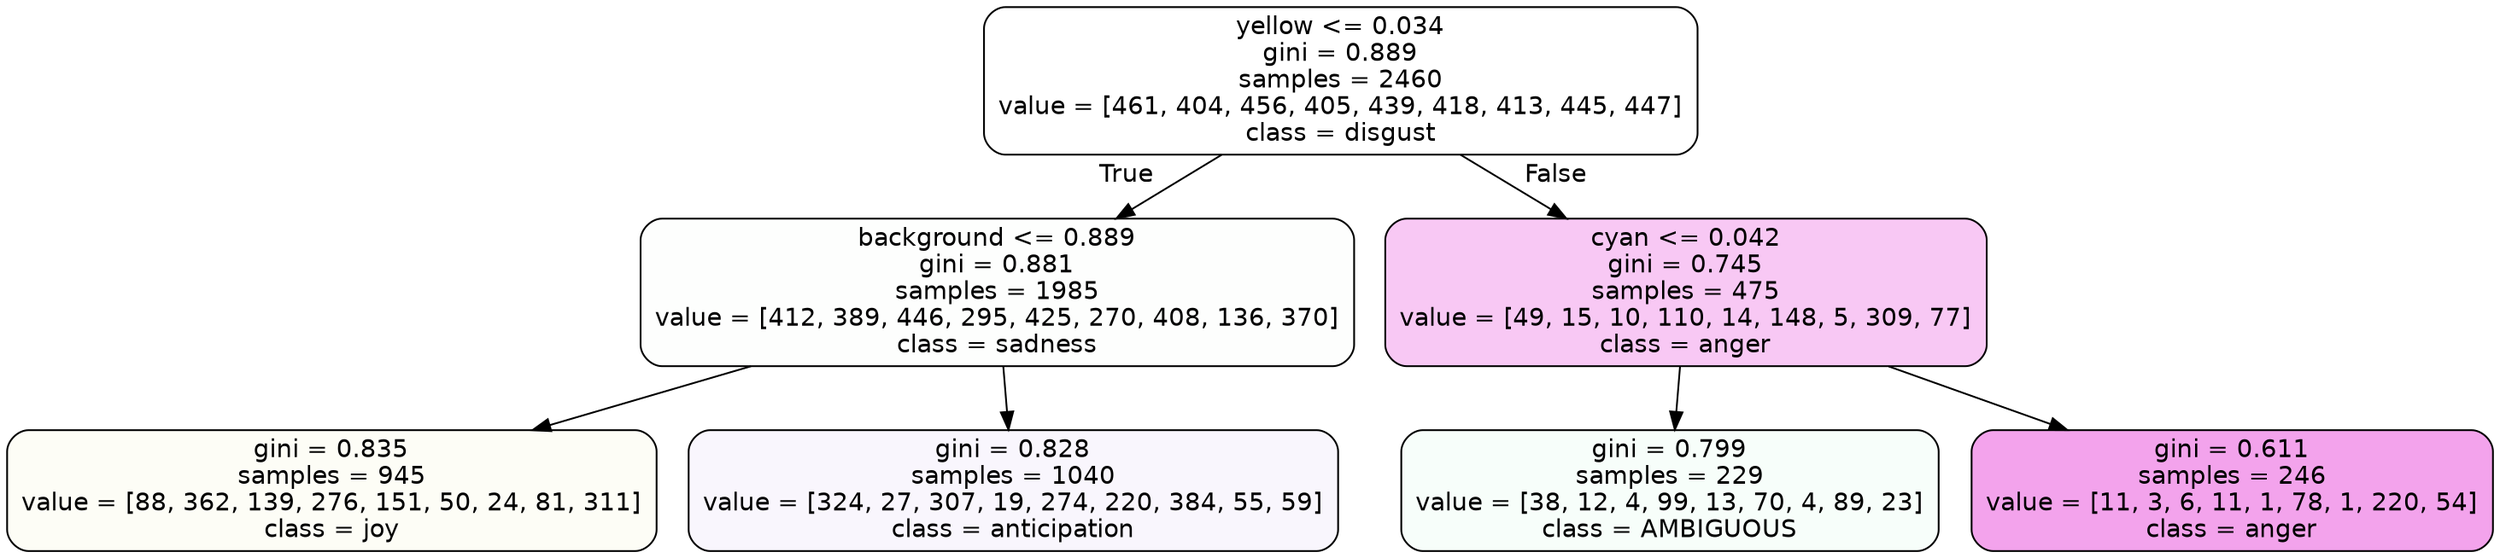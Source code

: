 digraph Tree {
node [shape=box, style="filled, rounded", color="black", fontname=helvetica] ;
edge [fontname=helvetica] ;
0 [label="yellow <= 0.034\ngini = 0.889\nsamples = 2460\nvalue = [461, 404, 456, 405, 439, 418, 413, 445, 447]\nclass = disgust", fillcolor="#e5813900"] ;
1 [label="background <= 0.889\ngini = 0.881\nsamples = 1985\nvalue = [412, 389, 446, 295, 425, 270, 408, 136, 370]\nclass = sadness", fillcolor="#64e53902"] ;
0 -> 1 [labeldistance=2.5, labelangle=45, headlabel="True"] ;
2 [label="gini = 0.835\nsamples = 945\nvalue = [88, 362, 139, 276, 151, 50, 24, 81, 311]\nclass = joy", fillcolor="#d7e5390b"] ;
1 -> 2 ;
3 [label="gini = 0.828\nsamples = 1040\nvalue = [324, 27, 307, 19, 274, 220, 384, 55, 59]\nclass = anticipation", fillcolor="#8139e50b"] ;
1 -> 3 ;
4 [label="cyan <= 0.042\ngini = 0.745\nsamples = 475\nvalue = [49, 15, 10, 110, 14, 148, 5, 309, 77]\nclass = anger", fillcolor="#e539d746"] ;
0 -> 4 [labeldistance=2.5, labelangle=-45, headlabel="False"] ;
5 [label="gini = 0.799\nsamples = 229\nvalue = [38, 12, 4, 99, 13, 70, 4, 89, 23]\nclass = AMBIGUOUS", fillcolor="#39e5810a"] ;
4 -> 5 ;
6 [label="gini = 0.611\nsamples = 246\nvalue = [11, 3, 6, 11, 1, 78, 1, 220, 54]\nclass = anger", fillcolor="#e539d776"] ;
4 -> 6 ;
}
